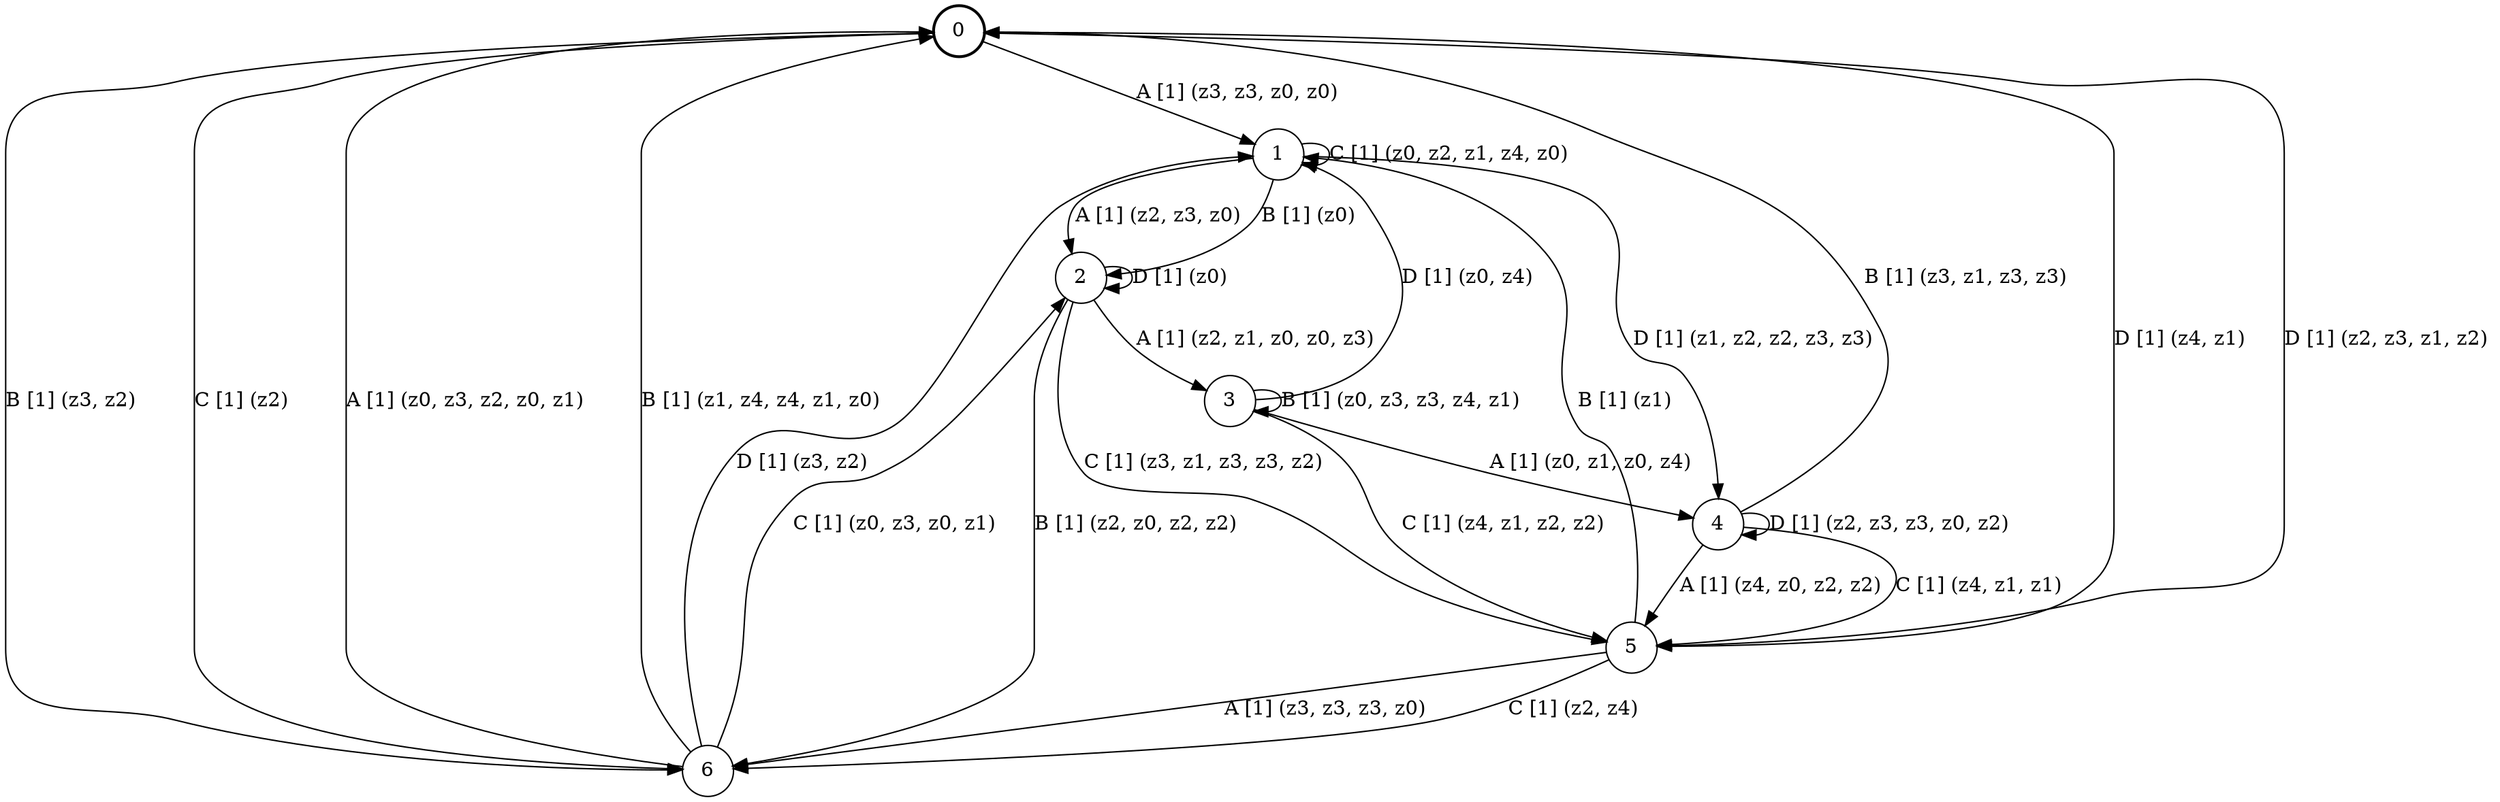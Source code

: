 # generated file, don't try to modify
# command: dot -Tpng <filename> > tree.png
digraph Automaton {
    node [shape = circle];
    0 [style = "bold"];
    0 -> 1 [label = "A [1] (z3, z3, z0, z0) "];
    0 -> 6 [label = "B [1] (z3, z2) "];
    0 -> 6 [label = "C [1] (z2) "];
    0 -> 5 [label = "D [1] (z4, z1) "];
    1 -> 2 [label = "A [1] (z2, z3, z0) "];
    1 -> 2 [label = "B [1] (z0) "];
    1 -> 1 [label = "C [1] (z0, z2, z1, z4, z0) "];
    1 -> 4 [label = "D [1] (z1, z2, z2, z3, z3) "];
    2 -> 3 [label = "A [1] (z2, z1, z0, z0, z3) "];
    2 -> 6 [label = "B [1] (z2, z0, z2, z2) "];
    2 -> 5 [label = "C [1] (z3, z1, z3, z3, z2) "];
    2 -> 2 [label = "D [1] (z0) "];
    3 -> 4 [label = "A [1] (z0, z1, z0, z4) "];
    3 -> 3 [label = "B [1] (z0, z3, z3, z4, z1) "];
    3 -> 5 [label = "C [1] (z4, z1, z2, z2) "];
    3 -> 1 [label = "D [1] (z0, z4) "];
    4 -> 5 [label = "A [1] (z4, z0, z2, z2) "];
    4 -> 0 [label = "B [1] (z3, z1, z3, z3) "];
    4 -> 5 [label = "C [1] (z4, z1, z1) "];
    4 -> 4 [label = "D [1] (z2, z3, z3, z0, z2) "];
    5 -> 6 [label = "A [1] (z3, z3, z3, z0) "];
    5 -> 1 [label = "B [1] (z1) "];
    5 -> 6 [label = "C [1] (z2, z4) "];
    5 -> 0 [label = "D [1] (z2, z3, z1, z2) "];
    6 -> 0 [label = "A [1] (z0, z3, z2, z0, z1) "];
    6 -> 0 [label = "B [1] (z1, z4, z4, z1, z0) "];
    6 -> 2 [label = "C [1] (z0, z3, z0, z1) "];
    6 -> 1 [label = "D [1] (z3, z2) "];
}
